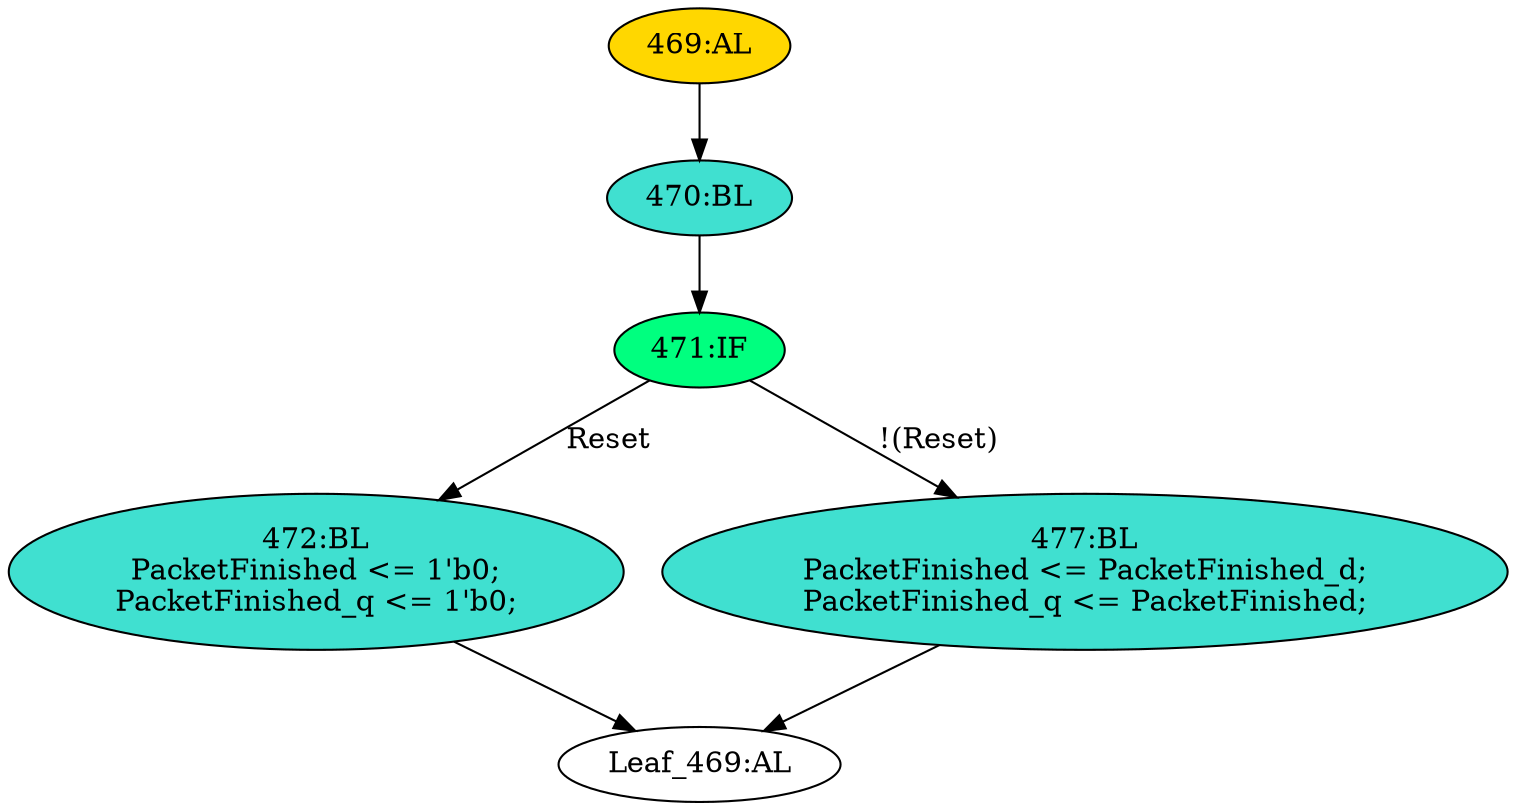 strict digraph "" {
	node [label="\N"];
	"470:BL"	 [ast="<pyverilog.vparser.ast.Block object at 0x7ff826d9c410>",
		fillcolor=turquoise,
		label="470:BL",
		statements="[]",
		style=filled,
		typ=Block];
	"471:IF"	 [ast="<pyverilog.vparser.ast.IfStatement object at 0x7ff826d9c450>",
		fillcolor=springgreen,
		label="471:IF",
		statements="[]",
		style=filled,
		typ=IfStatement];
	"470:BL" -> "471:IF"	 [cond="[]",
		lineno=None];
	"Leaf_469:AL"	 [def_var="['PacketFinished_q', 'PacketFinished']",
		label="Leaf_469:AL"];
	"472:BL"	 [ast="<pyverilog.vparser.ast.Block object at 0x7ff826d9c850>",
		fillcolor=turquoise,
		label="472:BL
PacketFinished <= 1'b0;
PacketFinished_q <= 1'b0;",
		statements="[<pyverilog.vparser.ast.NonblockingSubstitution object at 0x7ff826d9c890>, <pyverilog.vparser.ast.NonblockingSubstitution object \
at 0x7ff826d9ca10>]",
		style=filled,
		typ=Block];
	"471:IF" -> "472:BL"	 [cond="['Reset']",
		label=Reset,
		lineno=471];
	"477:BL"	 [ast="<pyverilog.vparser.ast.Block object at 0x7ff826d9c490>",
		fillcolor=turquoise,
		label="477:BL
PacketFinished <= PacketFinished_d;
PacketFinished_q <= PacketFinished;",
		statements="[<pyverilog.vparser.ast.NonblockingSubstitution object at 0x7ff826d9c4d0>, <pyverilog.vparser.ast.NonblockingSubstitution object \
at 0x7ff826d9c690>]",
		style=filled,
		typ=Block];
	"471:IF" -> "477:BL"	 [cond="['Reset']",
		label="!(Reset)",
		lineno=471];
	"472:BL" -> "Leaf_469:AL"	 [cond="[]",
		lineno=None];
	"469:AL"	 [ast="<pyverilog.vparser.ast.Always object at 0x7ff826d9cbd0>",
		clk_sens=False,
		fillcolor=gold,
		label="469:AL",
		sens="['MTxClk', 'Reset']",
		statements="[]",
		style=filled,
		typ=Always,
		use_var="['Reset', 'PacketFinished', 'PacketFinished_d']"];
	"469:AL" -> "470:BL"	 [cond="[]",
		lineno=None];
	"477:BL" -> "Leaf_469:AL"	 [cond="[]",
		lineno=None];
}
